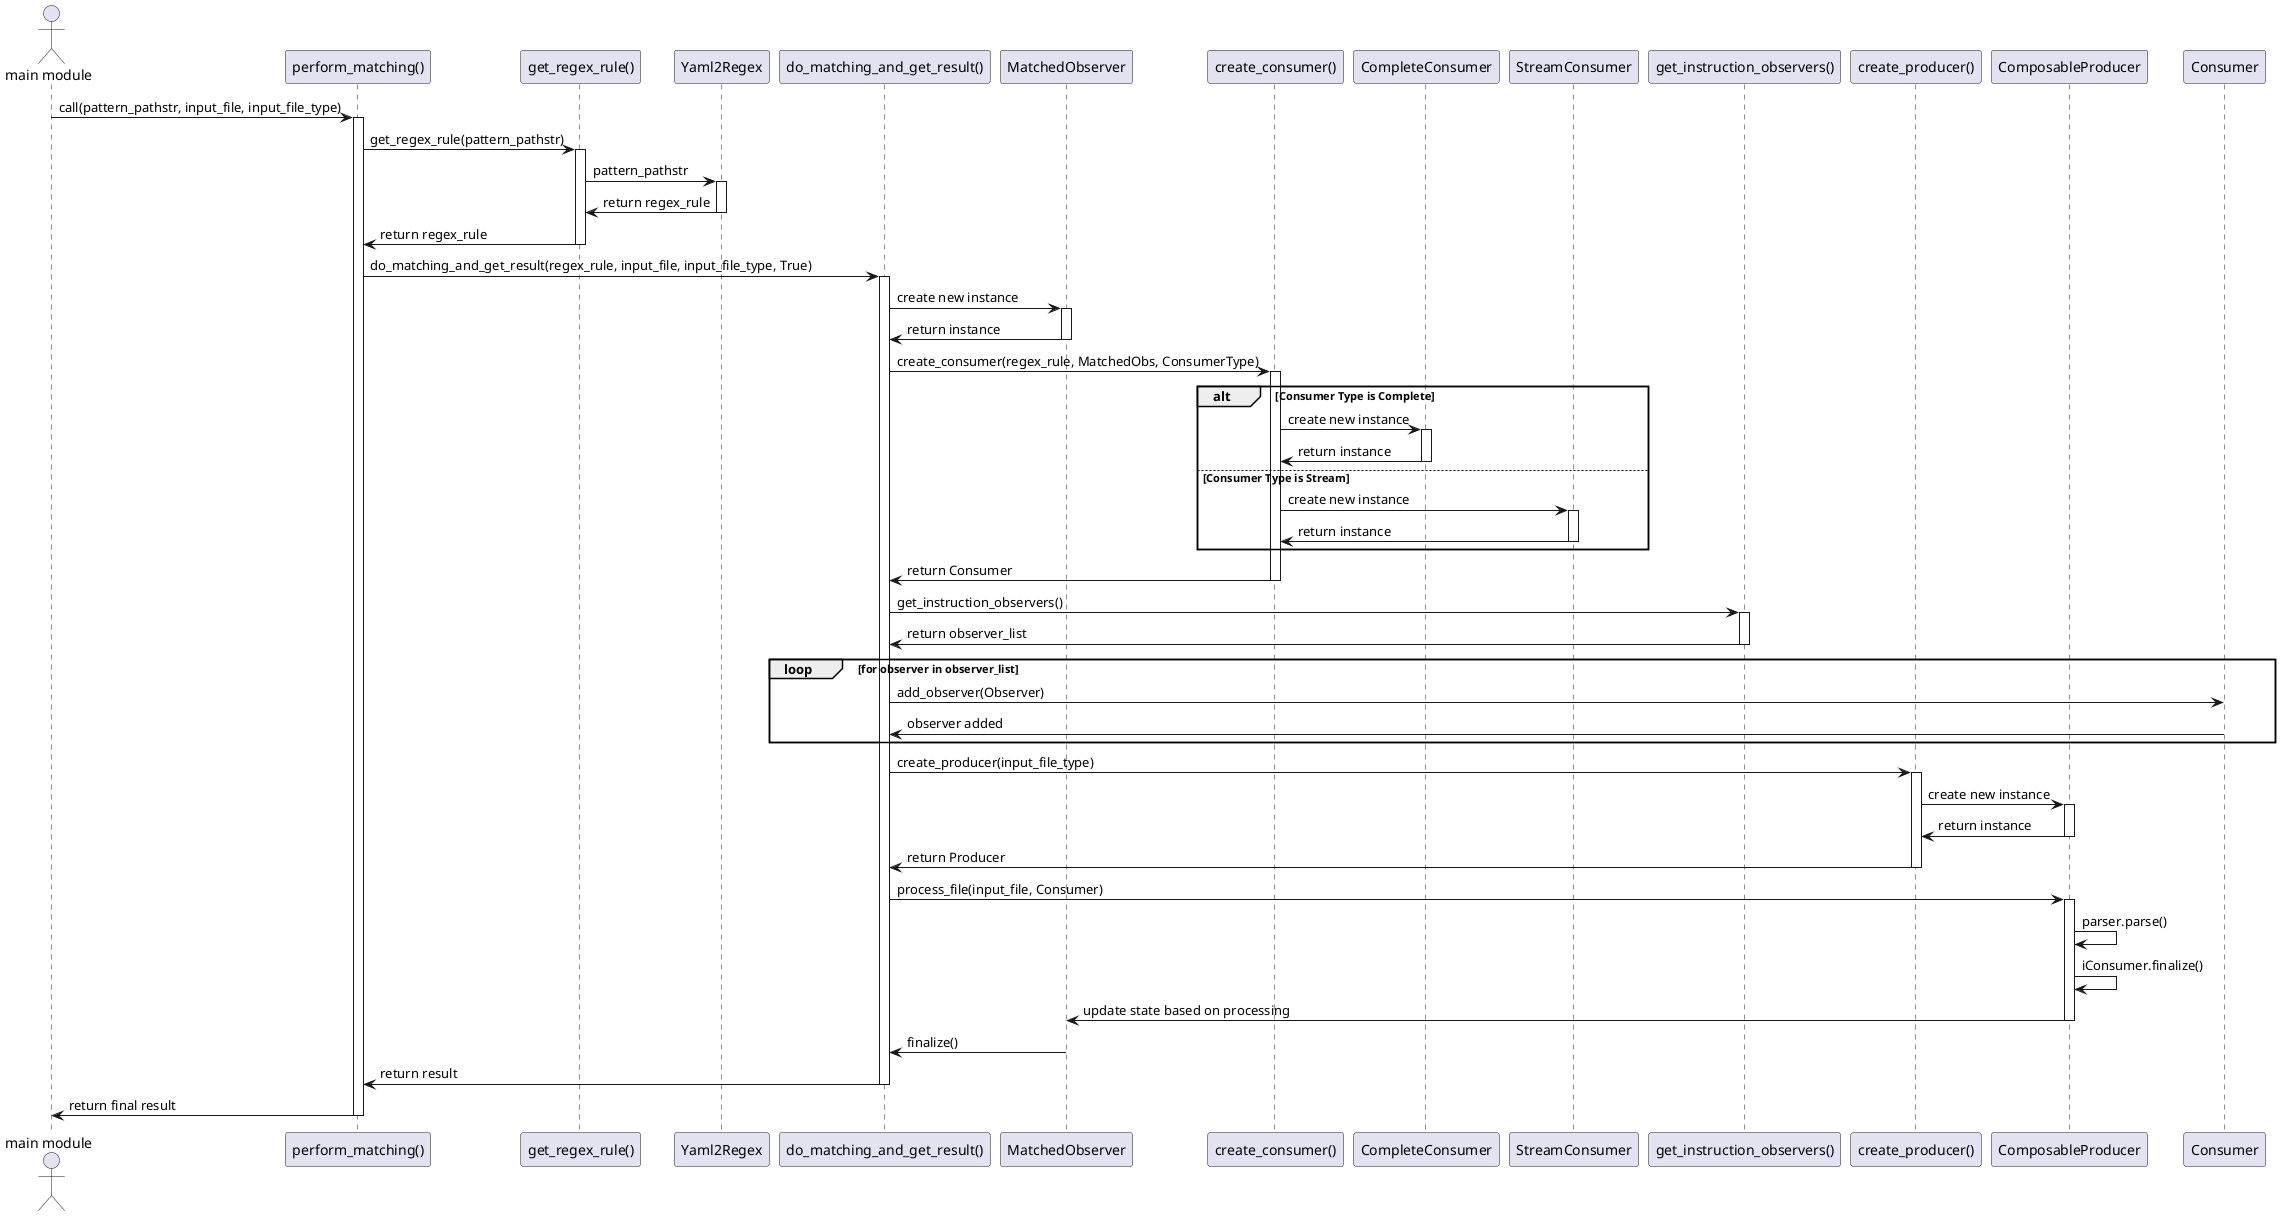 @startuml matching component diagram
actor "main module" as Main
participant "perform_matching()" as PerformMatching
participant "get_regex_rule()" as GetRegexRule
participant "Yaml2Regex" as Yaml2Regex
participant "do_matching_and_get_result()" as DoMatching
participant "MatchedObserver" as MatchedObs
participant "create_consumer()" as CreateConsumer
participant "CompleteConsumer" as CompleteCons
participant "StreamConsumer" as StreamCons
participant "get_instruction_observers()" as GetObservers
participant "create_producer()" as CreateProducer
participant "ComposableProducer" as Producer

Main -> PerformMatching: call(pattern_pathstr, input_file, input_file_type)
activate PerformMatching
PerformMatching -> GetRegexRule: get_regex_rule(pattern_pathstr)
activate GetRegexRule

GetRegexRule -> Yaml2Regex: pattern_pathstr
activate Yaml2Regex
Yaml2Regex -> GetRegexRule: return regex_rule
deactivate Yaml2Regex

GetRegexRule -> PerformMatching: return regex_rule
deactivate GetRegexRule

PerformMatching -> DoMatching: do_matching_and_get_result(regex_rule, input_file, input_file_type, True)
activate DoMatching

DoMatching -> MatchedObs: create new instance
activate MatchedObs
MatchedObs -> DoMatching: return instance
deactivate MatchedObs

DoMatching -> CreateConsumer: create_consumer(regex_rule, MatchedObs, ConsumerType)
activate CreateConsumer

alt Consumer Type is Complete
    CreateConsumer -> CompleteCons: create new instance
    activate CompleteCons
    CompleteCons -> CreateConsumer: return instance
    deactivate CompleteCons
else Consumer Type is Stream
    CreateConsumer -> StreamCons: create new instance
    activate StreamCons
    StreamCons -> CreateConsumer: return instance
    deactivate StreamCons
end

CreateConsumer -> DoMatching: return Consumer
deactivate CreateConsumer

DoMatching -> GetObservers: get_instruction_observers()
activate GetObservers
GetObservers -> DoMatching: return observer_list
deactivate GetObservers

loop for observer in observer_list
    DoMatching -> Consumer: add_observer(Observer)
    Consumer -> DoMatching: observer added
end

DoMatching -> CreateProducer: create_producer(input_file_type)
activate CreateProducer
CreateProducer -> Producer: create new instance
activate Producer
Producer -> CreateProducer: return instance
deactivate Producer
CreateProducer -> DoMatching: return Producer
deactivate CreateProducer

DoMatching -> Producer: process_file(input_file, Consumer)
activate Producer
Producer -> Producer: parser.parse()
Producer -> Producer: iConsumer.finalize()
Producer -> MatchedObs: update state based on processing
deactivate Producer
MatchedObs -> DoMatching: finalize()
DoMatching -> PerformMatching: return result
deactivate DoMatching
PerformMatching -> Main: return final result
deactivate PerformMatching
@enduml
